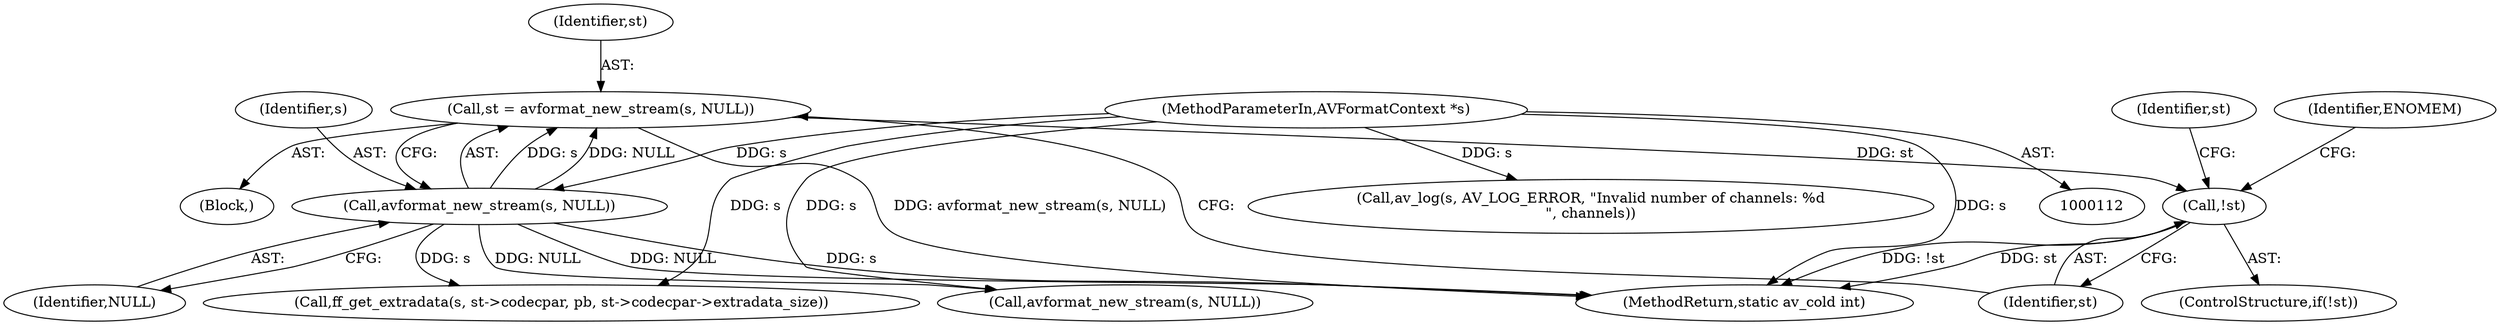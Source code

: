 digraph "0_FFmpeg_96f24d1bee7fe7bac08e2b7c74db1a046c9dc0de@pointer" {
"1000214" [label="(Call,st = avformat_new_stream(s, NULL))"];
"1000216" [label="(Call,avformat_new_stream(s, NULL))"];
"1000113" [label="(MethodParameterIn,AVFormatContext *s)"];
"1000220" [label="(Call,!st)"];
"1000221" [label="(Identifier,st)"];
"1000218" [label="(Identifier,NULL)"];
"1000610" [label="(MethodReturn,static av_cold int)"];
"1000217" [label="(Identifier,s)"];
"1000114" [label="(Block,)"];
"1000220" [label="(Call,!st)"];
"1000284" [label="(Call,ff_get_extradata(s, st->codecpar, pb, st->codecpar->extradata_size))"];
"1000215" [label="(Identifier,st)"];
"1000310" [label="(Call,av_log(s, AV_LOG_ERROR, \"Invalid number of channels: %d\n\", channels))"];
"1000224" [label="(Identifier,ENOMEM)"];
"1000228" [label="(Identifier,st)"];
"1000219" [label="(ControlStructure,if(!st))"];
"1000214" [label="(Call,st = avformat_new_stream(s, NULL))"];
"1000113" [label="(MethodParameterIn,AVFormatContext *s)"];
"1000216" [label="(Call,avformat_new_stream(s, NULL))"];
"1000325" [label="(Call,avformat_new_stream(s, NULL))"];
"1000214" -> "1000114"  [label="AST: "];
"1000214" -> "1000216"  [label="CFG: "];
"1000215" -> "1000214"  [label="AST: "];
"1000216" -> "1000214"  [label="AST: "];
"1000221" -> "1000214"  [label="CFG: "];
"1000214" -> "1000610"  [label="DDG: avformat_new_stream(s, NULL)"];
"1000216" -> "1000214"  [label="DDG: s"];
"1000216" -> "1000214"  [label="DDG: NULL"];
"1000214" -> "1000220"  [label="DDG: st"];
"1000216" -> "1000218"  [label="CFG: "];
"1000217" -> "1000216"  [label="AST: "];
"1000218" -> "1000216"  [label="AST: "];
"1000216" -> "1000610"  [label="DDG: s"];
"1000216" -> "1000610"  [label="DDG: NULL"];
"1000113" -> "1000216"  [label="DDG: s"];
"1000216" -> "1000284"  [label="DDG: s"];
"1000216" -> "1000325"  [label="DDG: NULL"];
"1000113" -> "1000112"  [label="AST: "];
"1000113" -> "1000610"  [label="DDG: s"];
"1000113" -> "1000284"  [label="DDG: s"];
"1000113" -> "1000310"  [label="DDG: s"];
"1000113" -> "1000325"  [label="DDG: s"];
"1000220" -> "1000219"  [label="AST: "];
"1000220" -> "1000221"  [label="CFG: "];
"1000221" -> "1000220"  [label="AST: "];
"1000224" -> "1000220"  [label="CFG: "];
"1000228" -> "1000220"  [label="CFG: "];
"1000220" -> "1000610"  [label="DDG: st"];
"1000220" -> "1000610"  [label="DDG: !st"];
}
